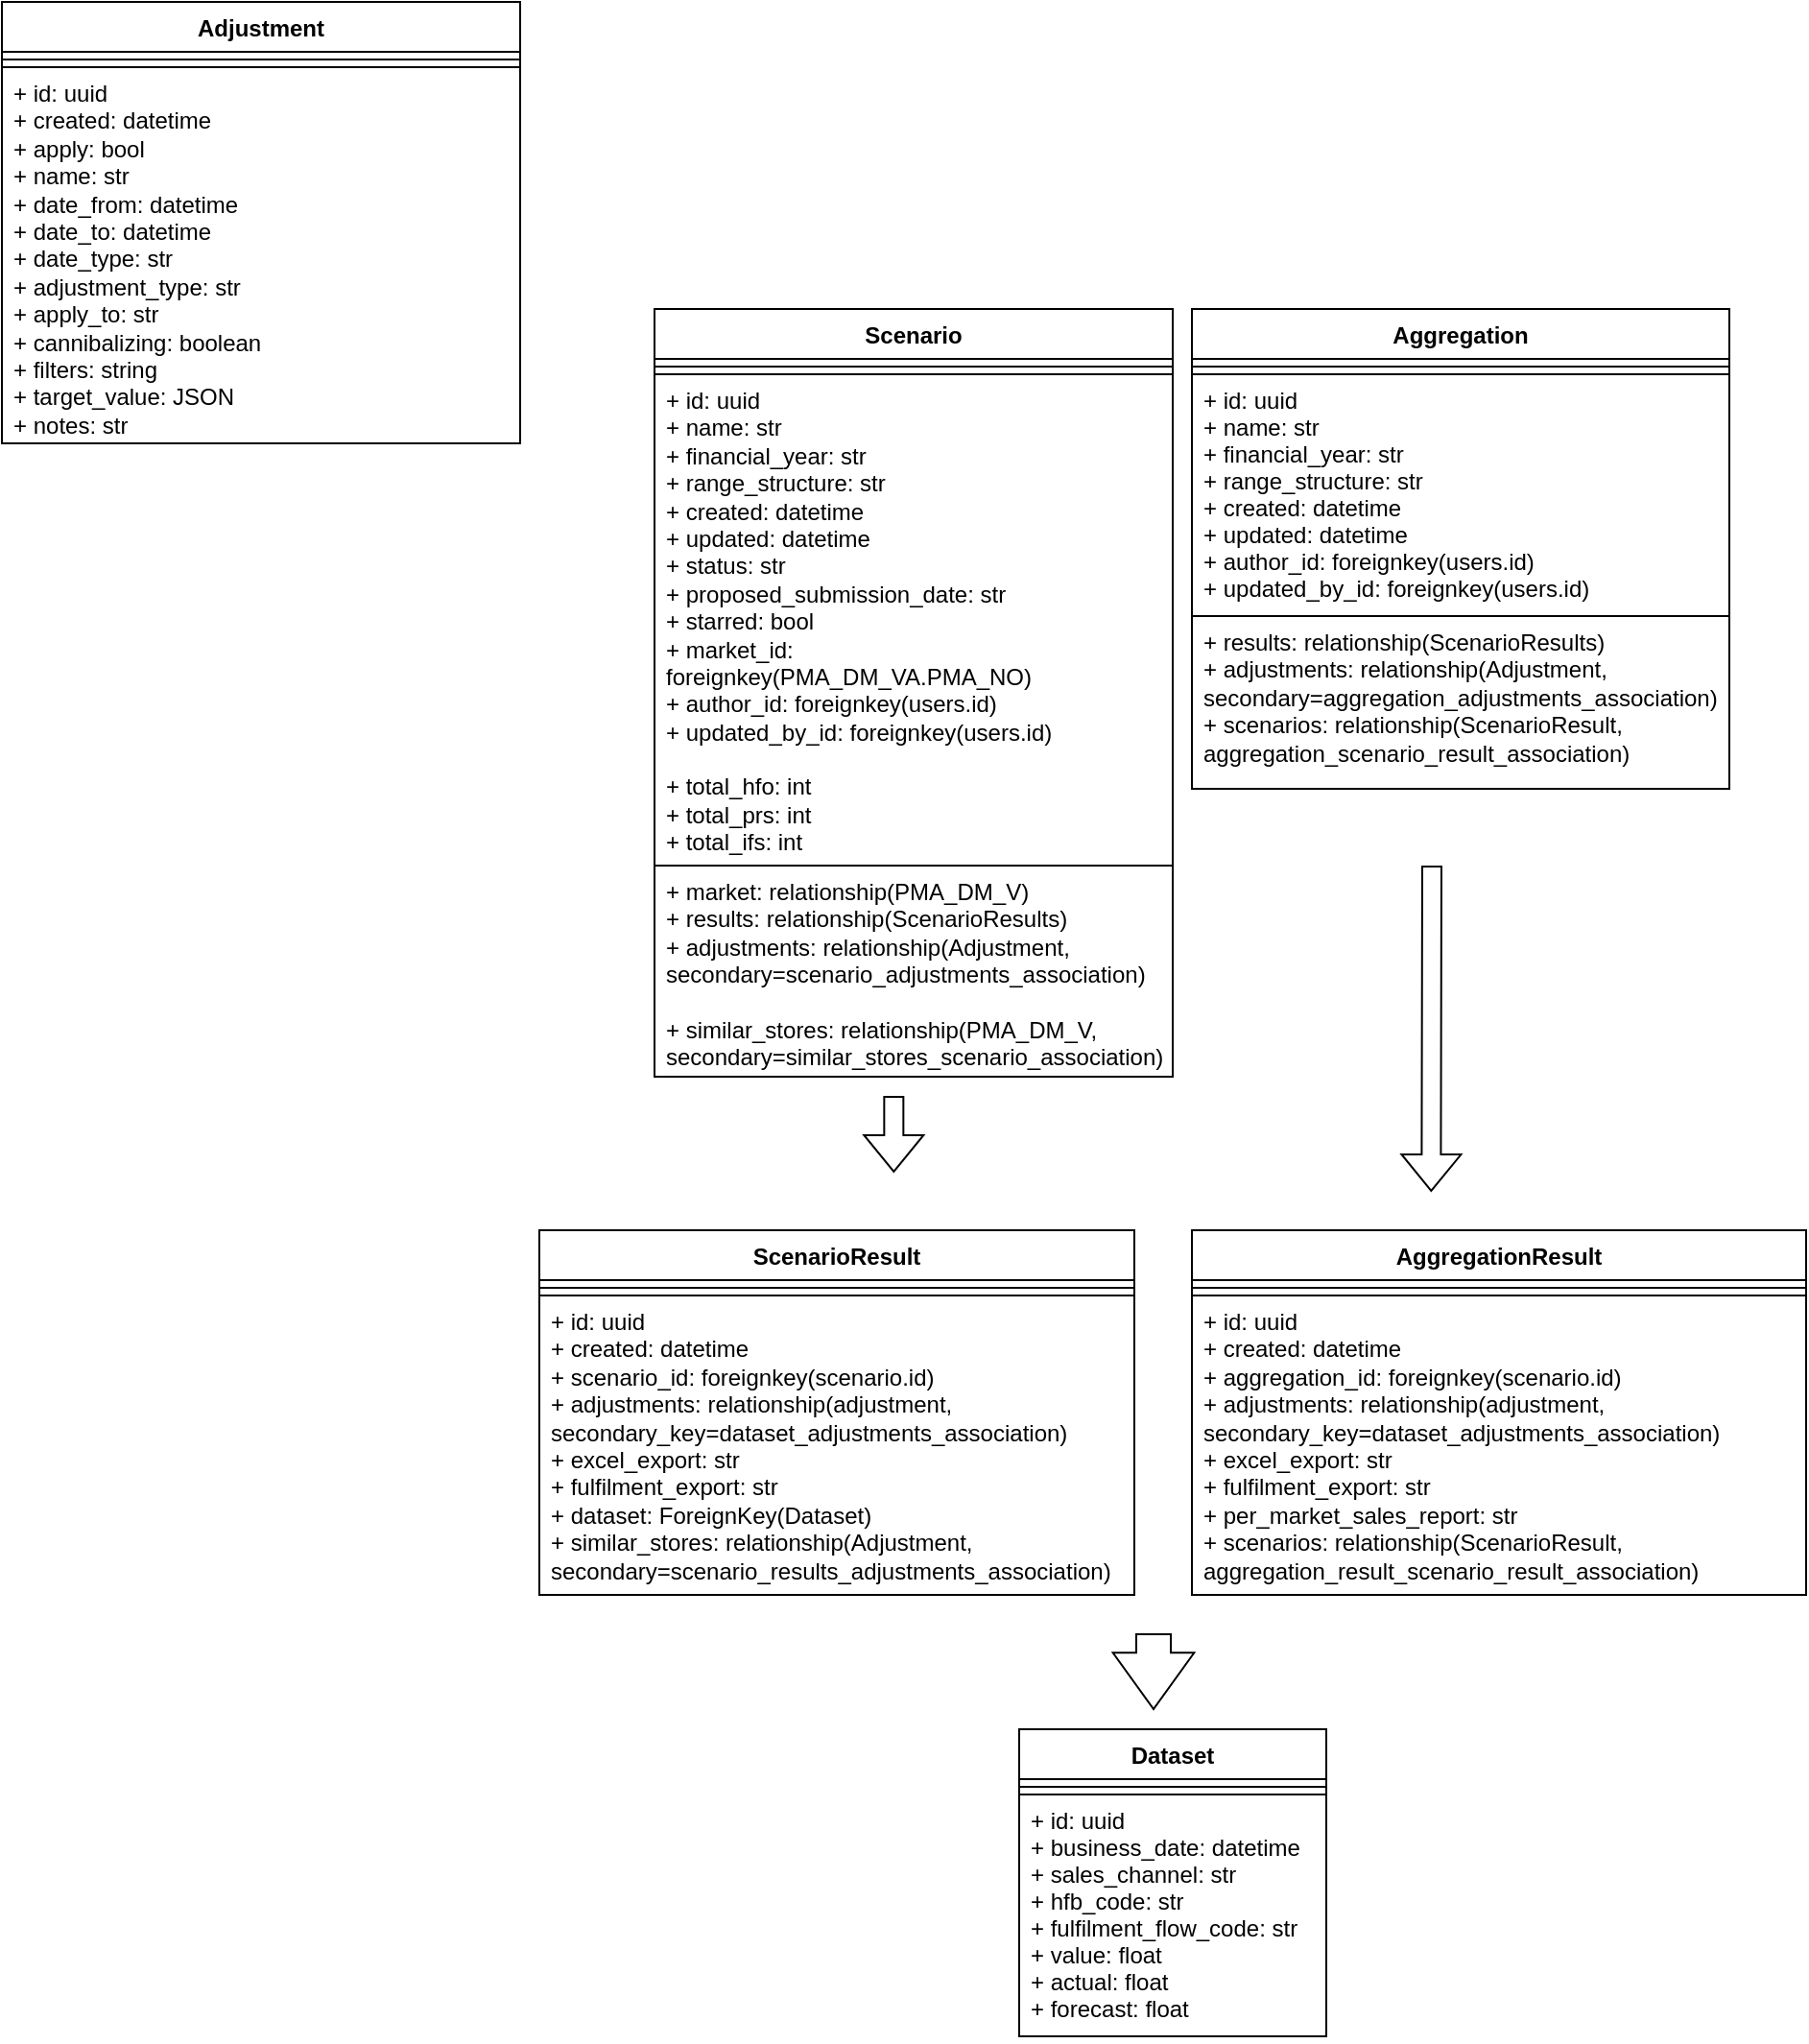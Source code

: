 <mxfile version="16.5.2" type="github">
  <diagram id="uih_YIozQDPHWDFCECjt" name="Page-1">
    <mxGraphModel dx="1801" dy="1629" grid="1" gridSize="10" guides="1" tooltips="1" connect="1" arrows="1" fold="1" page="1" pageScale="1" pageWidth="850" pageHeight="1100" math="0" shadow="0">
      <root>
        <mxCell id="0" />
        <mxCell id="1" parent="0" />
        <mxCell id="s-2OnS7YulEKN1Elurk--7" value="ScenarioResult" style="swimlane;fontStyle=1;align=center;verticalAlign=top;childLayout=stackLayout;horizontal=1;startSize=26;horizontalStack=0;resizeParent=1;resizeParentMax=0;resizeLast=0;collapsible=1;marginBottom=0;whiteSpace=wrap;" parent="1" vertex="1">
          <mxGeometry x="70" y="540" width="310" height="190" as="geometry" />
        </mxCell>
        <mxCell id="s-2OnS7YulEKN1Elurk--8" value="" style="line;strokeWidth=1;fillColor=none;align=left;verticalAlign=middle;spacingTop=-1;spacingLeft=3;spacingRight=3;rotatable=0;labelPosition=right;points=[];portConstraint=eastwest;" parent="s-2OnS7YulEKN1Elurk--7" vertex="1">
          <mxGeometry y="26" width="310" height="8" as="geometry" />
        </mxCell>
        <mxCell id="s-2OnS7YulEKN1Elurk--9" value="+ id: uuid&#xa;+ created: datetime&#xa;+ scenario_id: foreignkey(scenario.id)&#xa;+ adjustments: relationship(adjustment, secondary_key=dataset_adjustments_association)&#xa;+ excel_export: str&#xa;+ fulfilment_export: str&#xa;+ dataset: ForeignKey(Dataset)&#xa;+ similar_stores: relationship(Adjustment, secondary=scenario_results_adjustments_association)&#xa;" style="text;strokeColor=default;fillColor=none;align=left;verticalAlign=top;spacingLeft=4;spacingRight=4;overflow=hidden;rotatable=0;points=[[0,0.5],[1,0.5]];portConstraint=eastwest;whiteSpace=wrap;" parent="s-2OnS7YulEKN1Elurk--7" vertex="1">
          <mxGeometry y="34" width="310" height="156" as="geometry" />
        </mxCell>
        <mxCell id="s-2OnS7YulEKN1Elurk--11" value="Dataset" style="swimlane;fontStyle=1;align=center;verticalAlign=top;childLayout=stackLayout;horizontal=1;startSize=26;horizontalStack=0;resizeParent=1;resizeParentMax=0;resizeLast=0;collapsible=1;marginBottom=0;" parent="1" vertex="1">
          <mxGeometry x="320" y="800" width="160" height="160" as="geometry" />
        </mxCell>
        <mxCell id="s-2OnS7YulEKN1Elurk--12" value="" style="line;strokeWidth=1;fillColor=none;align=left;verticalAlign=middle;spacingTop=-1;spacingLeft=3;spacingRight=3;rotatable=0;labelPosition=right;points=[];portConstraint=eastwest;" parent="s-2OnS7YulEKN1Elurk--11" vertex="1">
          <mxGeometry y="26" width="160" height="8" as="geometry" />
        </mxCell>
        <mxCell id="s-2OnS7YulEKN1Elurk--13" value="+ id: uuid&#xa;+ business_date: datetime&#xa;+ sales_channel: str&#xa;+ hfb_code: str&#xa;+ fulfilment_flow_code: str&#xa;+ value: float&#xa;+ actual: float&#xa;+ forecast: float" style="text;strokeColor=default;fillColor=none;align=left;verticalAlign=top;spacingLeft=4;spacingRight=4;overflow=hidden;rotatable=0;points=[[0,0.5],[1,0.5]];portConstraint=eastwest;" parent="s-2OnS7YulEKN1Elurk--11" vertex="1">
          <mxGeometry y="34" width="160" height="126" as="geometry" />
        </mxCell>
        <mxCell id="s-2OnS7YulEKN1Elurk--15" value="Scenario" style="swimlane;fontStyle=1;align=center;verticalAlign=top;childLayout=stackLayout;horizontal=1;startSize=26;horizontalStack=0;resizeParent=1;resizeParentMax=0;resizeLast=0;collapsible=1;marginBottom=0;" parent="1" vertex="1">
          <mxGeometry x="130" y="60" width="270" height="400" as="geometry" />
        </mxCell>
        <mxCell id="s-2OnS7YulEKN1Elurk--16" value="" style="line;strokeWidth=1;fillColor=none;align=left;verticalAlign=middle;spacingTop=-1;spacingLeft=3;spacingRight=3;rotatable=0;labelPosition=right;points=[];portConstraint=eastwest;" parent="s-2OnS7YulEKN1Elurk--15" vertex="1">
          <mxGeometry y="26" width="270" height="8" as="geometry" />
        </mxCell>
        <mxCell id="s-2OnS7YulEKN1Elurk--17" value="+ id: uuid&#xa;+ name: str&#xa;+ financial_year: str&#xa;+ range_structure: str&#xa;+ created: datetime&#xa;+ updated: datetime&#xa;+ status: str&#xa;+ proposed_submission_date: str&#xa;+ starred: bool&#xa;+ market_id: foreignkey(PMA_DM_VA.PMA_NO)&#xa;+ author_id: foreignkey(users.id)&#xa;+ updated_by_id: foreignkey(users.id)&#xa;&#xa;+ total_hfo: int&#xa;+ total_prs: int&#xa;+ total_ifs: int" style="text;strokeColor=default;fillColor=none;align=left;verticalAlign=top;spacingLeft=4;spacingRight=4;overflow=hidden;rotatable=0;points=[[0,0.5],[1,0.5]];portConstraint=eastwest;whiteSpace=wrap;" parent="s-2OnS7YulEKN1Elurk--15" vertex="1">
          <mxGeometry y="34" width="270" height="256" as="geometry" />
        </mxCell>
        <mxCell id="s-2OnS7YulEKN1Elurk--18" value="+ market: relationship(PMA_DM_V)&#xa;+ results: relationship(ScenarioResults)&#xa;+ adjustments: relationship(Adjustment, secondary=scenario_adjustments_association)&#xa;&#xa;+ similar_stores: relationship(PMA_DM_V, secondary=similar_stores_scenario_association)" style="text;strokeColor=none;fillColor=none;align=left;verticalAlign=top;spacingLeft=4;spacingRight=4;overflow=hidden;rotatable=0;points=[[0,0.5],[1,0.5]];portConstraint=eastwest;whiteSpace=wrap;" parent="s-2OnS7YulEKN1Elurk--15" vertex="1">
          <mxGeometry y="290" width="270" height="110" as="geometry" />
        </mxCell>
        <mxCell id="s-2OnS7YulEKN1Elurk--19" value="Aggregation" style="swimlane;fontStyle=1;align=center;verticalAlign=top;childLayout=stackLayout;horizontal=1;startSize=26;horizontalStack=0;resizeParent=1;resizeParentMax=0;resizeLast=0;collapsible=1;marginBottom=0;" parent="1" vertex="1">
          <mxGeometry x="410" y="60" width="280" height="250" as="geometry" />
        </mxCell>
        <mxCell id="s-2OnS7YulEKN1Elurk--20" value="" style="line;strokeWidth=1;fillColor=none;align=left;verticalAlign=middle;spacingTop=-1;spacingLeft=3;spacingRight=3;rotatable=0;labelPosition=right;points=[];portConstraint=eastwest;" parent="s-2OnS7YulEKN1Elurk--19" vertex="1">
          <mxGeometry y="26" width="280" height="8" as="geometry" />
        </mxCell>
        <mxCell id="s-2OnS7YulEKN1Elurk--21" value="+ id: uuid&#xa;+ name: str&#xa;+ financial_year: str&#xa;+ range_structure: str&#xa;+ created: datetime&#xa;+ updated: datetime&#xa;+ author_id: foreignkey(users.id)&#xa;+ updated_by_id: foreignkey(users.id)" style="text;strokeColor=default;fillColor=none;align=left;verticalAlign=top;spacingLeft=4;spacingRight=4;overflow=hidden;rotatable=0;points=[[0,0.5],[1,0.5]];portConstraint=eastwest;" parent="s-2OnS7YulEKN1Elurk--19" vertex="1">
          <mxGeometry y="34" width="280" height="126" as="geometry" />
        </mxCell>
        <mxCell id="s-2OnS7YulEKN1Elurk--22" value="+ results: relationship(ScenarioResults)&#xa;+ adjustments: relationship(Adjustment, secondary=aggregation_adjustments_association)&#xa;+ scenarios: relationship(ScenarioResult, aggregation_scenario_result_association)" style="text;strokeColor=none;fillColor=none;align=left;verticalAlign=top;spacingLeft=4;spacingRight=4;overflow=hidden;rotatable=0;points=[[0,0.5],[1,0.5]];portConstraint=eastwest;whiteSpace=wrap;" parent="s-2OnS7YulEKN1Elurk--19" vertex="1">
          <mxGeometry y="160" width="280" height="90" as="geometry" />
        </mxCell>
        <mxCell id="s-2OnS7YulEKN1Elurk--23" value="AggregationResult" style="swimlane;fontStyle=1;align=center;verticalAlign=top;childLayout=stackLayout;horizontal=1;startSize=26;horizontalStack=0;resizeParent=1;resizeParentMax=0;resizeLast=0;collapsible=1;marginBottom=0;whiteSpace=wrap;" parent="1" vertex="1">
          <mxGeometry x="410" y="540" width="320" height="190" as="geometry" />
        </mxCell>
        <mxCell id="s-2OnS7YulEKN1Elurk--24" value="" style="line;strokeWidth=1;fillColor=none;align=left;verticalAlign=middle;spacingTop=-1;spacingLeft=3;spacingRight=3;rotatable=0;labelPosition=right;points=[];portConstraint=eastwest;" parent="s-2OnS7YulEKN1Elurk--23" vertex="1">
          <mxGeometry y="26" width="320" height="8" as="geometry" />
        </mxCell>
        <mxCell id="s-2OnS7YulEKN1Elurk--25" value="+ id: uuid&#xa;+ created: datetime&#xa;+ aggregation_id: foreignkey(scenario.id)&#xa;+ adjustments: relationship(adjustment, secondary_key=dataset_adjustments_association)&#xa;+ excel_export: str&#xa;+ fulfilment_export: str&#xa;+ per_market_sales_report: str&#xa;+ scenarios: relationship(ScenarioResult, aggregation_result_scenario_result_association)" style="text;strokeColor=default;fillColor=none;align=left;verticalAlign=top;spacingLeft=4;spacingRight=4;overflow=hidden;rotatable=0;points=[[0,0.5],[1,0.5]];portConstraint=eastwest;whiteSpace=wrap;" parent="s-2OnS7YulEKN1Elurk--23" vertex="1">
          <mxGeometry y="34" width="320" height="156" as="geometry" />
        </mxCell>
        <mxCell id="s-2OnS7YulEKN1Elurk--27" value="" style="shape=flexArrow;endArrow=classic;html=1;rounded=0;" parent="1" edge="1">
          <mxGeometry width="50" height="50" relative="1" as="geometry">
            <mxPoint x="254.67" y="470" as="sourcePoint" />
            <mxPoint x="254.67" y="510" as="targetPoint" />
          </mxGeometry>
        </mxCell>
        <mxCell id="s-2OnS7YulEKN1Elurk--28" value="" style="shape=flexArrow;endArrow=classic;html=1;rounded=0;" parent="1" edge="1">
          <mxGeometry width="50" height="50" relative="1" as="geometry">
            <mxPoint x="535" y="350" as="sourcePoint" />
            <mxPoint x="534.67" y="520" as="targetPoint" />
          </mxGeometry>
        </mxCell>
        <mxCell id="s-2OnS7YulEKN1Elurk--29" value="" style="shape=flexArrow;endArrow=classic;html=1;rounded=0;endWidth=23.333;endSize=9.447;width=18;" parent="1" edge="1">
          <mxGeometry width="50" height="50" relative="1" as="geometry">
            <mxPoint x="390" y="750" as="sourcePoint" />
            <mxPoint x="390" y="790" as="targetPoint" />
          </mxGeometry>
        </mxCell>
        <mxCell id="9AQh7ecOZz-7mYJb2nwc-2" value="Adjustment" style="swimlane;fontStyle=1;align=center;verticalAlign=top;childLayout=stackLayout;horizontal=1;startSize=26;horizontalStack=0;resizeParent=1;resizeParentMax=0;resizeLast=0;collapsible=1;marginBottom=0;" vertex="1" parent="1">
          <mxGeometry x="-210" y="-100" width="270" height="230" as="geometry" />
        </mxCell>
        <mxCell id="9AQh7ecOZz-7mYJb2nwc-3" value="" style="line;strokeWidth=1;fillColor=none;align=left;verticalAlign=middle;spacingTop=-1;spacingLeft=3;spacingRight=3;rotatable=0;labelPosition=right;points=[];portConstraint=eastwest;" vertex="1" parent="9AQh7ecOZz-7mYJb2nwc-2">
          <mxGeometry y="26" width="270" height="8" as="geometry" />
        </mxCell>
        <mxCell id="9AQh7ecOZz-7mYJb2nwc-4" value="+ id: uuid&#xa;+ created: datetime&#xa;+ apply: bool&#xa;+ name: str&#xa;+ date_from: datetime&#xa;+ date_to: datetime&#xa;+ date_type: str&#xa;+ adjustment_type: str&#xa;+ apply_to: str&#xa;+ cannibalizing: boolean&#xa;+ filters: string&#xa;+ target_value: JSON&#xa;+ notes: str" style="text;strokeColor=default;fillColor=none;align=left;verticalAlign=top;spacingLeft=4;spacingRight=4;overflow=hidden;rotatable=0;points=[[0,0.5],[1,0.5]];portConstraint=eastwest;whiteSpace=wrap;" vertex="1" parent="9AQh7ecOZz-7mYJb2nwc-2">
          <mxGeometry y="34" width="270" height="196" as="geometry" />
        </mxCell>
      </root>
    </mxGraphModel>
  </diagram>
</mxfile>
